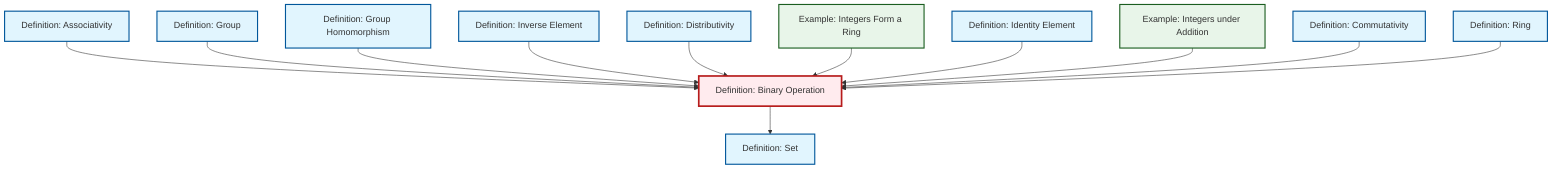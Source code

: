 graph TD
    classDef definition fill:#e1f5fe,stroke:#01579b,stroke-width:2px
    classDef theorem fill:#f3e5f5,stroke:#4a148c,stroke-width:2px
    classDef axiom fill:#fff3e0,stroke:#e65100,stroke-width:2px
    classDef example fill:#e8f5e9,stroke:#1b5e20,stroke-width:2px
    classDef current fill:#ffebee,stroke:#b71c1c,stroke-width:3px
    def-set["Definition: Set"]:::definition
    def-inverse-element["Definition: Inverse Element"]:::definition
    def-identity-element["Definition: Identity Element"]:::definition
    def-homomorphism["Definition: Group Homomorphism"]:::definition
    def-ring["Definition: Ring"]:::definition
    def-binary-operation["Definition: Binary Operation"]:::definition
    def-associativity["Definition: Associativity"]:::definition
    def-distributivity["Definition: Distributivity"]:::definition
    def-commutativity["Definition: Commutativity"]:::definition
    ex-integers-addition["Example: Integers under Addition"]:::example
    ex-integers-ring["Example: Integers Form a Ring"]:::example
    def-group["Definition: Group"]:::definition
    def-binary-operation --> def-set
    def-associativity --> def-binary-operation
    def-group --> def-binary-operation
    def-homomorphism --> def-binary-operation
    def-inverse-element --> def-binary-operation
    def-distributivity --> def-binary-operation
    ex-integers-ring --> def-binary-operation
    def-identity-element --> def-binary-operation
    ex-integers-addition --> def-binary-operation
    def-commutativity --> def-binary-operation
    def-ring --> def-binary-operation
    class def-binary-operation current